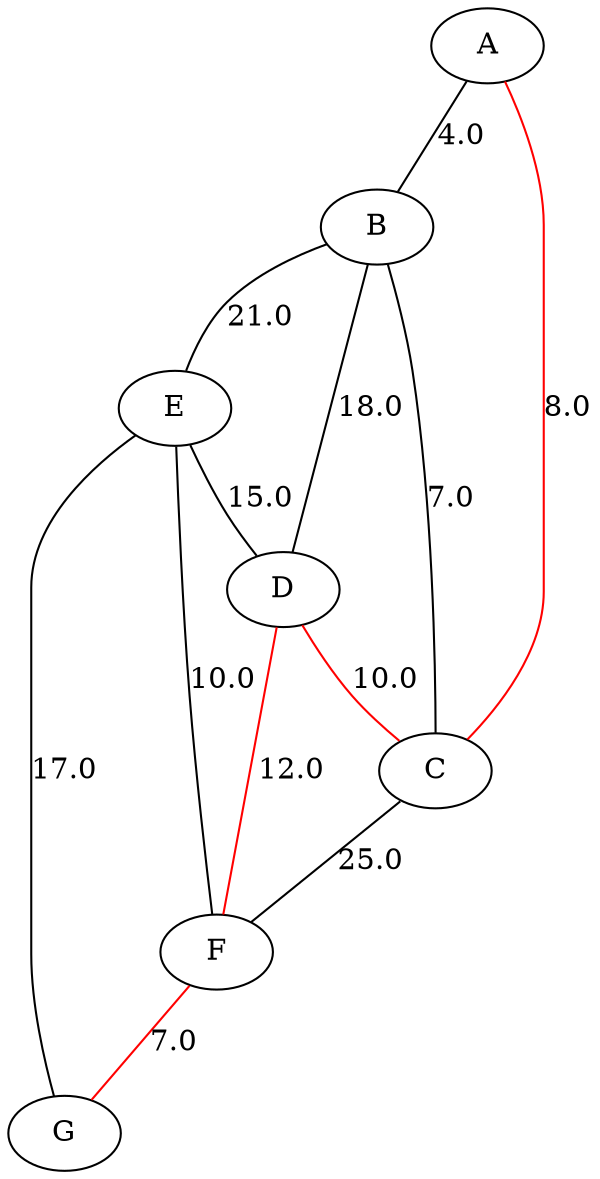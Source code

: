 graph G {
A;
B;
C;
D;
E;
F;
G;
A--B [label=4.0];
A--C [label=8.0color=red];
C--B [label=7.0];
B--D [label=18.0];
D--C [label=10.0color=red];
C--F [label=25.0];
B--E [label=21.0];
E--F [label=10.0];
D--F [label=12.0color=red];
E--D [label=15.0];
E--G [label=17.0];
F--G [label=7.0color=red];
}

